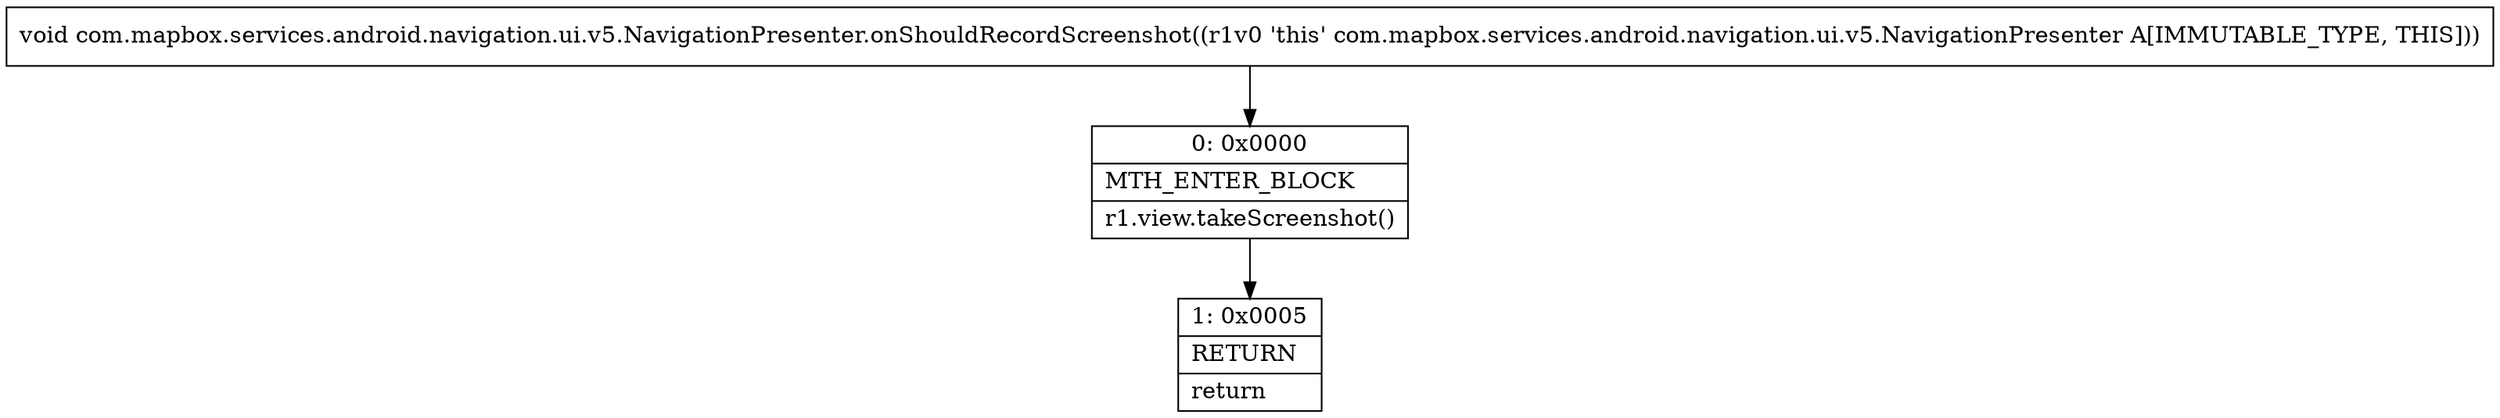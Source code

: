 digraph "CFG forcom.mapbox.services.android.navigation.ui.v5.NavigationPresenter.onShouldRecordScreenshot()V" {
Node_0 [shape=record,label="{0\:\ 0x0000|MTH_ENTER_BLOCK\l|r1.view.takeScreenshot()\l}"];
Node_1 [shape=record,label="{1\:\ 0x0005|RETURN\l|return\l}"];
MethodNode[shape=record,label="{void com.mapbox.services.android.navigation.ui.v5.NavigationPresenter.onShouldRecordScreenshot((r1v0 'this' com.mapbox.services.android.navigation.ui.v5.NavigationPresenter A[IMMUTABLE_TYPE, THIS])) }"];
MethodNode -> Node_0;
Node_0 -> Node_1;
}

